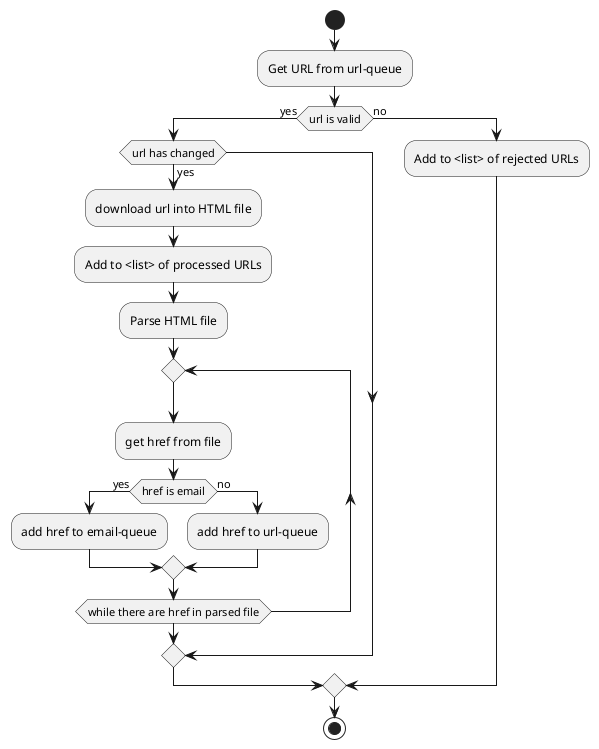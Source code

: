 @startuml
start

:Get URL from url-queue;
if (url is valid) then (yes)
if (url has changed) then (yes)
  :download url into HTML file;
  ':compute hash of file;
  :Add to <list> of processed URLs;
  :Parse HTML file;
  repeat
    :get href from file;
    if (href is email) then (yes)
      :add href to email-queue;
    else (no)
      :add href to url-queue;
    endif
  repeat while (while there are href in parsed file)
endif
else (no)
 :Add to <list> of rejected URLs;
endif
stop
@enduml
